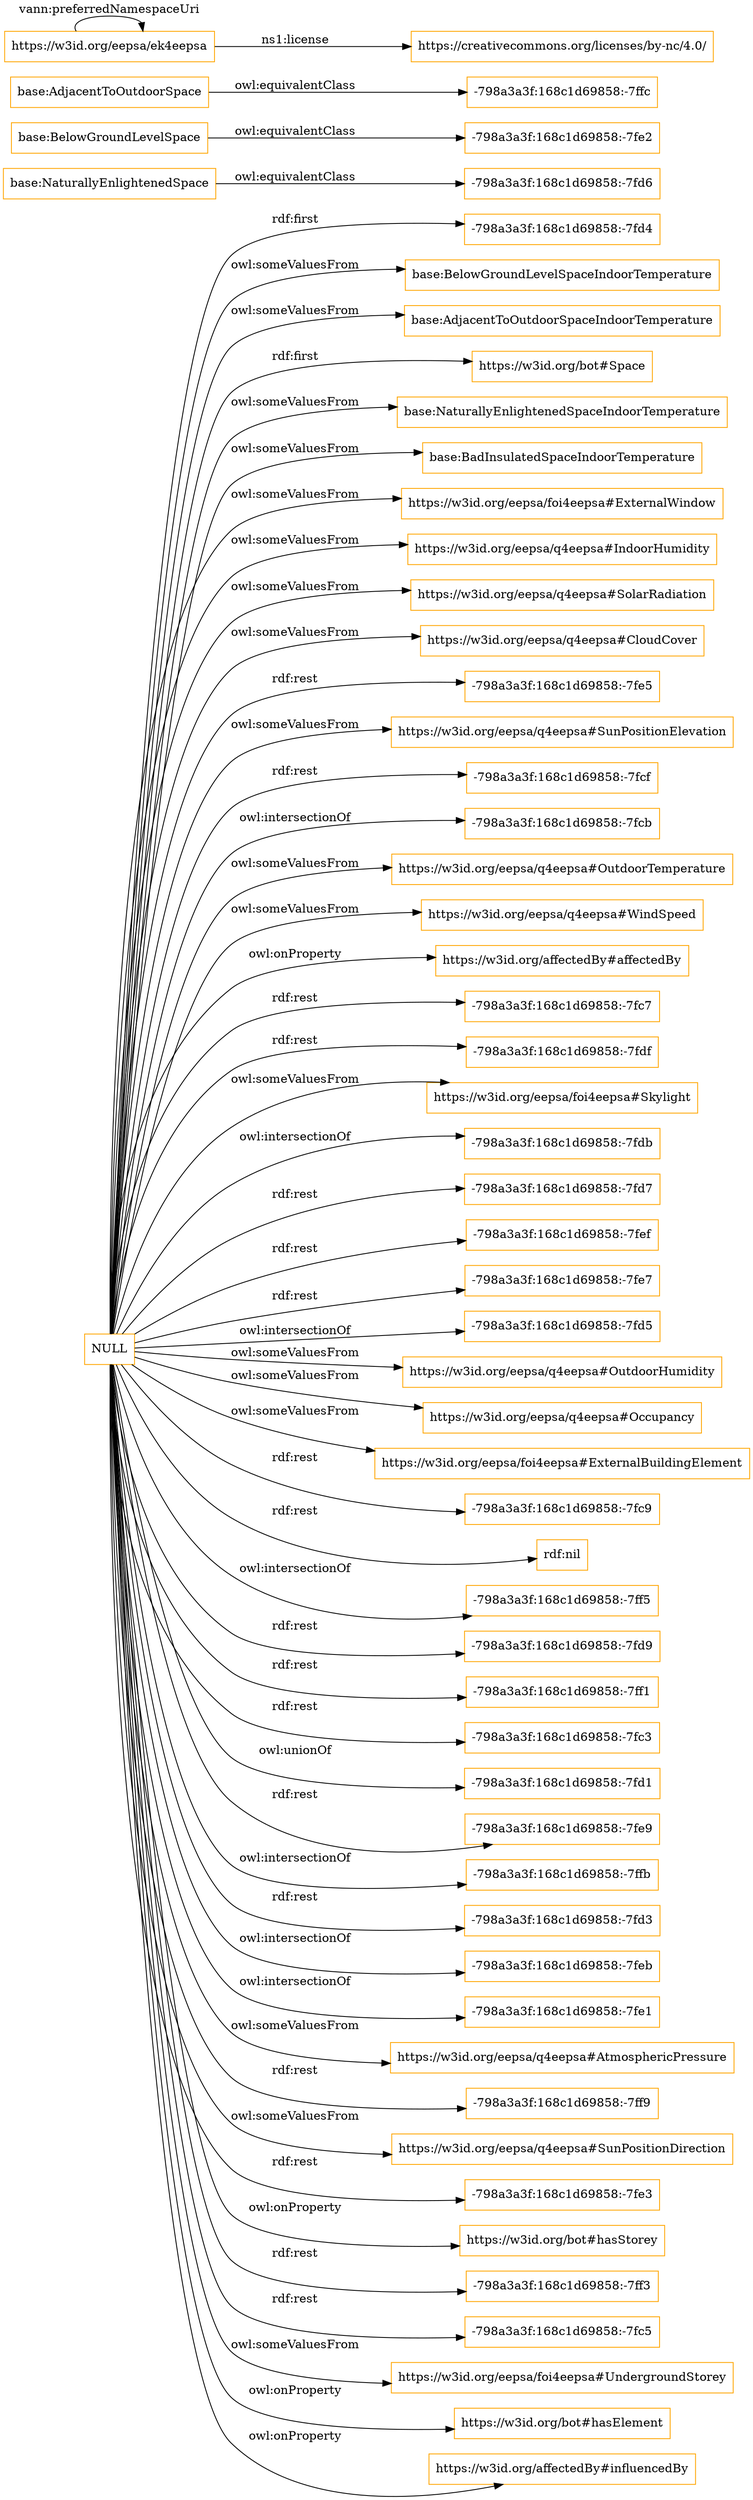 digraph ar2dtool_diagram { 
rankdir=LR;
size="1501"
node [shape = rectangle, color="orange"]; "-798a3a3f:168c1d69858:-7fd4" "base:NaturallyEnlightenedSpace" "base:BelowGroundLevelSpace" "-798a3a3f:168c1d69858:-7fd6" "base:AdjacentToOutdoorSpace" "base:BelowGroundLevelSpaceIndoorTemperature" "-798a3a3f:168c1d69858:-7fe2" "base:AdjacentToOutdoorSpaceIndoorTemperature" "https://w3id.org/bot#Space" "base:NaturallyEnlightenedSpaceIndoorTemperature" "-798a3a3f:168c1d69858:-7ffc" "base:BadInsulatedSpaceIndoorTemperature" ; /*classes style*/
	"base:AdjacentToOutdoorSpace" -> "-798a3a3f:168c1d69858:-7ffc" [ label = "owl:equivalentClass" ];
	"https://w3id.org/eepsa/ek4eepsa" -> "https://creativecommons.org/licenses/by-nc/4.0/" [ label = "ns1:license" ];
	"https://w3id.org/eepsa/ek4eepsa" -> "https://w3id.org/eepsa/ek4eepsa" [ label = "vann:preferredNamespaceUri" ];
	"base:NaturallyEnlightenedSpace" -> "-798a3a3f:168c1d69858:-7fd6" [ label = "owl:equivalentClass" ];
	"NULL" -> "https://w3id.org/eepsa/foi4eepsa#ExternalWindow" [ label = "owl:someValuesFrom" ];
	"NULL" -> "https://w3id.org/eepsa/q4eepsa#IndoorHumidity" [ label = "owl:someValuesFrom" ];
	"NULL" -> "https://w3id.org/eepsa/q4eepsa#SolarRadiation" [ label = "owl:someValuesFrom" ];
	"NULL" -> "https://w3id.org/eepsa/q4eepsa#CloudCover" [ label = "owl:someValuesFrom" ];
	"NULL" -> "-798a3a3f:168c1d69858:-7fe5" [ label = "rdf:rest" ];
	"NULL" -> "https://w3id.org/eepsa/q4eepsa#SunPositionElevation" [ label = "owl:someValuesFrom" ];
	"NULL" -> "-798a3a3f:168c1d69858:-7fcf" [ label = "rdf:rest" ];
	"NULL" -> "-798a3a3f:168c1d69858:-7fcb" [ label = "owl:intersectionOf" ];
	"NULL" -> "https://w3id.org/eepsa/q4eepsa#OutdoorTemperature" [ label = "owl:someValuesFrom" ];
	"NULL" -> "https://w3id.org/eepsa/q4eepsa#WindSpeed" [ label = "owl:someValuesFrom" ];
	"NULL" -> "https://w3id.org/affectedBy#affectedBy" [ label = "owl:onProperty" ];
	"NULL" -> "base:NaturallyEnlightenedSpaceIndoorTemperature" [ label = "owl:someValuesFrom" ];
	"NULL" -> "-798a3a3f:168c1d69858:-7fc7" [ label = "rdf:rest" ];
	"NULL" -> "https://w3id.org/bot#Space" [ label = "rdf:first" ];
	"NULL" -> "-798a3a3f:168c1d69858:-7fdf" [ label = "rdf:rest" ];
	"NULL" -> "base:BadInsulatedSpaceIndoorTemperature" [ label = "owl:someValuesFrom" ];
	"NULL" -> "https://w3id.org/eepsa/foi4eepsa#Skylight" [ label = "owl:someValuesFrom" ];
	"NULL" -> "-798a3a3f:168c1d69858:-7fdb" [ label = "owl:intersectionOf" ];
	"NULL" -> "-798a3a3f:168c1d69858:-7fd7" [ label = "rdf:rest" ];
	"NULL" -> "-798a3a3f:168c1d69858:-7fef" [ label = "rdf:rest" ];
	"NULL" -> "base:AdjacentToOutdoorSpaceIndoorTemperature" [ label = "owl:someValuesFrom" ];
	"NULL" -> "-798a3a3f:168c1d69858:-7fe7" [ label = "rdf:rest" ];
	"NULL" -> "-798a3a3f:168c1d69858:-7fd5" [ label = "owl:intersectionOf" ];
	"NULL" -> "https://w3id.org/eepsa/q4eepsa#OutdoorHumidity" [ label = "owl:someValuesFrom" ];
	"NULL" -> "https://w3id.org/eepsa/q4eepsa#Occupancy" [ label = "owl:someValuesFrom" ];
	"NULL" -> "https://w3id.org/eepsa/foi4eepsa#ExternalBuildingElement" [ label = "owl:someValuesFrom" ];
	"NULL" -> "-798a3a3f:168c1d69858:-7fc9" [ label = "rdf:rest" ];
	"NULL" -> "rdf:nil" [ label = "rdf:rest" ];
	"NULL" -> "base:BelowGroundLevelSpaceIndoorTemperature" [ label = "owl:someValuesFrom" ];
	"NULL" -> "-798a3a3f:168c1d69858:-7ff5" [ label = "owl:intersectionOf" ];
	"NULL" -> "-798a3a3f:168c1d69858:-7fd9" [ label = "rdf:rest" ];
	"NULL" -> "-798a3a3f:168c1d69858:-7ff1" [ label = "rdf:rest" ];
	"NULL" -> "-798a3a3f:168c1d69858:-7fc3" [ label = "rdf:rest" ];
	"NULL" -> "-798a3a3f:168c1d69858:-7fd1" [ label = "owl:unionOf" ];
	"NULL" -> "-798a3a3f:168c1d69858:-7fd4" [ label = "rdf:first" ];
	"NULL" -> "-798a3a3f:168c1d69858:-7fe9" [ label = "rdf:rest" ];
	"NULL" -> "-798a3a3f:168c1d69858:-7ffb" [ label = "owl:intersectionOf" ];
	"NULL" -> "-798a3a3f:168c1d69858:-7fd3" [ label = "rdf:rest" ];
	"NULL" -> "-798a3a3f:168c1d69858:-7feb" [ label = "owl:intersectionOf" ];
	"NULL" -> "-798a3a3f:168c1d69858:-7fe1" [ label = "owl:intersectionOf" ];
	"NULL" -> "https://w3id.org/eepsa/q4eepsa#AtmosphericPressure" [ label = "owl:someValuesFrom" ];
	"NULL" -> "-798a3a3f:168c1d69858:-7ff9" [ label = "rdf:rest" ];
	"NULL" -> "https://w3id.org/eepsa/q4eepsa#SunPositionDirection" [ label = "owl:someValuesFrom" ];
	"NULL" -> "-798a3a3f:168c1d69858:-7fe3" [ label = "rdf:rest" ];
	"NULL" -> "https://w3id.org/bot#hasStorey" [ label = "owl:onProperty" ];
	"NULL" -> "-798a3a3f:168c1d69858:-7ff3" [ label = "rdf:rest" ];
	"NULL" -> "-798a3a3f:168c1d69858:-7fc5" [ label = "rdf:rest" ];
	"NULL" -> "https://w3id.org/eepsa/foi4eepsa#UndergroundStorey" [ label = "owl:someValuesFrom" ];
	"NULL" -> "https://w3id.org/bot#hasElement" [ label = "owl:onProperty" ];
	"NULL" -> "https://w3id.org/affectedBy#influencedBy" [ label = "owl:onProperty" ];
	"base:BelowGroundLevelSpace" -> "-798a3a3f:168c1d69858:-7fe2" [ label = "owl:equivalentClass" ];

}
